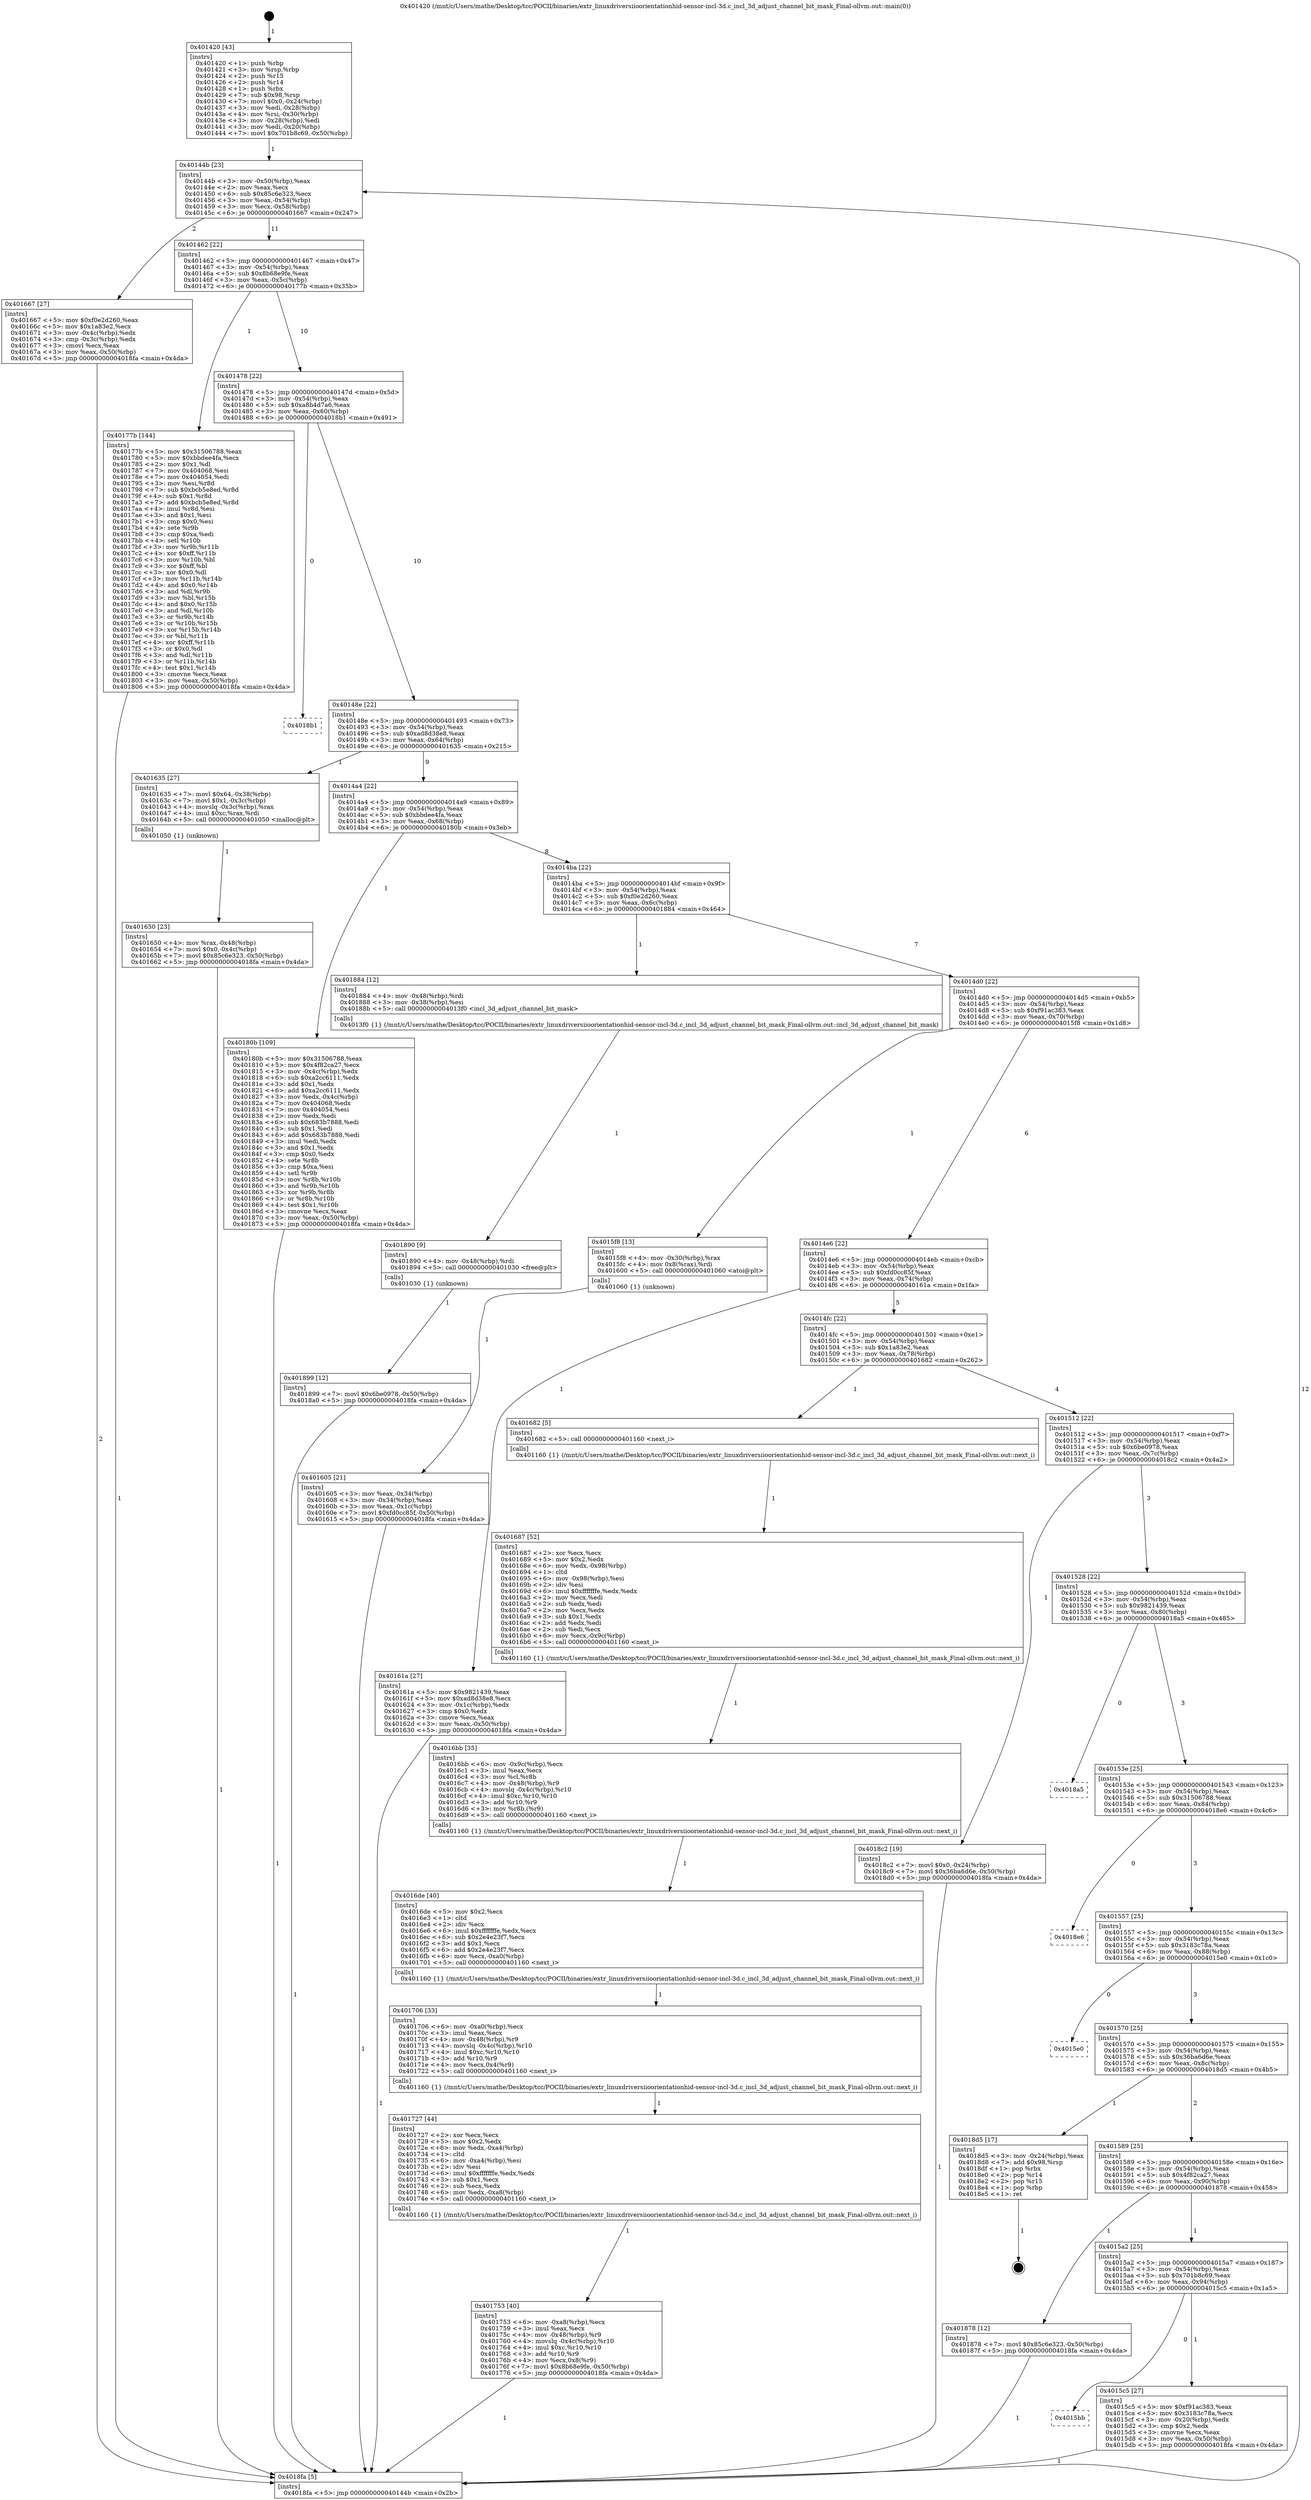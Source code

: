 digraph "0x401420" {
  label = "0x401420 (/mnt/c/Users/mathe/Desktop/tcc/POCII/binaries/extr_linuxdriversiioorientationhid-sensor-incl-3d.c_incl_3d_adjust_channel_bit_mask_Final-ollvm.out::main(0))"
  labelloc = "t"
  node[shape=record]

  Entry [label="",width=0.3,height=0.3,shape=circle,fillcolor=black,style=filled]
  "0x40144b" [label="{
     0x40144b [23]\l
     | [instrs]\l
     &nbsp;&nbsp;0x40144b \<+3\>: mov -0x50(%rbp),%eax\l
     &nbsp;&nbsp;0x40144e \<+2\>: mov %eax,%ecx\l
     &nbsp;&nbsp;0x401450 \<+6\>: sub $0x85c6e323,%ecx\l
     &nbsp;&nbsp;0x401456 \<+3\>: mov %eax,-0x54(%rbp)\l
     &nbsp;&nbsp;0x401459 \<+3\>: mov %ecx,-0x58(%rbp)\l
     &nbsp;&nbsp;0x40145c \<+6\>: je 0000000000401667 \<main+0x247\>\l
  }"]
  "0x401667" [label="{
     0x401667 [27]\l
     | [instrs]\l
     &nbsp;&nbsp;0x401667 \<+5\>: mov $0xf0e2d260,%eax\l
     &nbsp;&nbsp;0x40166c \<+5\>: mov $0x1a83e2,%ecx\l
     &nbsp;&nbsp;0x401671 \<+3\>: mov -0x4c(%rbp),%edx\l
     &nbsp;&nbsp;0x401674 \<+3\>: cmp -0x3c(%rbp),%edx\l
     &nbsp;&nbsp;0x401677 \<+3\>: cmovl %ecx,%eax\l
     &nbsp;&nbsp;0x40167a \<+3\>: mov %eax,-0x50(%rbp)\l
     &nbsp;&nbsp;0x40167d \<+5\>: jmp 00000000004018fa \<main+0x4da\>\l
  }"]
  "0x401462" [label="{
     0x401462 [22]\l
     | [instrs]\l
     &nbsp;&nbsp;0x401462 \<+5\>: jmp 0000000000401467 \<main+0x47\>\l
     &nbsp;&nbsp;0x401467 \<+3\>: mov -0x54(%rbp),%eax\l
     &nbsp;&nbsp;0x40146a \<+5\>: sub $0x8b68e9fe,%eax\l
     &nbsp;&nbsp;0x40146f \<+3\>: mov %eax,-0x5c(%rbp)\l
     &nbsp;&nbsp;0x401472 \<+6\>: je 000000000040177b \<main+0x35b\>\l
  }"]
  Exit [label="",width=0.3,height=0.3,shape=circle,fillcolor=black,style=filled,peripheries=2]
  "0x40177b" [label="{
     0x40177b [144]\l
     | [instrs]\l
     &nbsp;&nbsp;0x40177b \<+5\>: mov $0x31506788,%eax\l
     &nbsp;&nbsp;0x401780 \<+5\>: mov $0xbbdee4fa,%ecx\l
     &nbsp;&nbsp;0x401785 \<+2\>: mov $0x1,%dl\l
     &nbsp;&nbsp;0x401787 \<+7\>: mov 0x404068,%esi\l
     &nbsp;&nbsp;0x40178e \<+7\>: mov 0x404054,%edi\l
     &nbsp;&nbsp;0x401795 \<+3\>: mov %esi,%r8d\l
     &nbsp;&nbsp;0x401798 \<+7\>: sub $0xbcb5e8ed,%r8d\l
     &nbsp;&nbsp;0x40179f \<+4\>: sub $0x1,%r8d\l
     &nbsp;&nbsp;0x4017a3 \<+7\>: add $0xbcb5e8ed,%r8d\l
     &nbsp;&nbsp;0x4017aa \<+4\>: imul %r8d,%esi\l
     &nbsp;&nbsp;0x4017ae \<+3\>: and $0x1,%esi\l
     &nbsp;&nbsp;0x4017b1 \<+3\>: cmp $0x0,%esi\l
     &nbsp;&nbsp;0x4017b4 \<+4\>: sete %r9b\l
     &nbsp;&nbsp;0x4017b8 \<+3\>: cmp $0xa,%edi\l
     &nbsp;&nbsp;0x4017bb \<+4\>: setl %r10b\l
     &nbsp;&nbsp;0x4017bf \<+3\>: mov %r9b,%r11b\l
     &nbsp;&nbsp;0x4017c2 \<+4\>: xor $0xff,%r11b\l
     &nbsp;&nbsp;0x4017c6 \<+3\>: mov %r10b,%bl\l
     &nbsp;&nbsp;0x4017c9 \<+3\>: xor $0xff,%bl\l
     &nbsp;&nbsp;0x4017cc \<+3\>: xor $0x0,%dl\l
     &nbsp;&nbsp;0x4017cf \<+3\>: mov %r11b,%r14b\l
     &nbsp;&nbsp;0x4017d2 \<+4\>: and $0x0,%r14b\l
     &nbsp;&nbsp;0x4017d6 \<+3\>: and %dl,%r9b\l
     &nbsp;&nbsp;0x4017d9 \<+3\>: mov %bl,%r15b\l
     &nbsp;&nbsp;0x4017dc \<+4\>: and $0x0,%r15b\l
     &nbsp;&nbsp;0x4017e0 \<+3\>: and %dl,%r10b\l
     &nbsp;&nbsp;0x4017e3 \<+3\>: or %r9b,%r14b\l
     &nbsp;&nbsp;0x4017e6 \<+3\>: or %r10b,%r15b\l
     &nbsp;&nbsp;0x4017e9 \<+3\>: xor %r15b,%r14b\l
     &nbsp;&nbsp;0x4017ec \<+3\>: or %bl,%r11b\l
     &nbsp;&nbsp;0x4017ef \<+4\>: xor $0xff,%r11b\l
     &nbsp;&nbsp;0x4017f3 \<+3\>: or $0x0,%dl\l
     &nbsp;&nbsp;0x4017f6 \<+3\>: and %dl,%r11b\l
     &nbsp;&nbsp;0x4017f9 \<+3\>: or %r11b,%r14b\l
     &nbsp;&nbsp;0x4017fc \<+4\>: test $0x1,%r14b\l
     &nbsp;&nbsp;0x401800 \<+3\>: cmovne %ecx,%eax\l
     &nbsp;&nbsp;0x401803 \<+3\>: mov %eax,-0x50(%rbp)\l
     &nbsp;&nbsp;0x401806 \<+5\>: jmp 00000000004018fa \<main+0x4da\>\l
  }"]
  "0x401478" [label="{
     0x401478 [22]\l
     | [instrs]\l
     &nbsp;&nbsp;0x401478 \<+5\>: jmp 000000000040147d \<main+0x5d\>\l
     &nbsp;&nbsp;0x40147d \<+3\>: mov -0x54(%rbp),%eax\l
     &nbsp;&nbsp;0x401480 \<+5\>: sub $0xa8b4d7a6,%eax\l
     &nbsp;&nbsp;0x401485 \<+3\>: mov %eax,-0x60(%rbp)\l
     &nbsp;&nbsp;0x401488 \<+6\>: je 00000000004018b1 \<main+0x491\>\l
  }"]
  "0x401899" [label="{
     0x401899 [12]\l
     | [instrs]\l
     &nbsp;&nbsp;0x401899 \<+7\>: movl $0x6be0978,-0x50(%rbp)\l
     &nbsp;&nbsp;0x4018a0 \<+5\>: jmp 00000000004018fa \<main+0x4da\>\l
  }"]
  "0x4018b1" [label="{
     0x4018b1\l
  }", style=dashed]
  "0x40148e" [label="{
     0x40148e [22]\l
     | [instrs]\l
     &nbsp;&nbsp;0x40148e \<+5\>: jmp 0000000000401493 \<main+0x73\>\l
     &nbsp;&nbsp;0x401493 \<+3\>: mov -0x54(%rbp),%eax\l
     &nbsp;&nbsp;0x401496 \<+5\>: sub $0xad8d38e8,%eax\l
     &nbsp;&nbsp;0x40149b \<+3\>: mov %eax,-0x64(%rbp)\l
     &nbsp;&nbsp;0x40149e \<+6\>: je 0000000000401635 \<main+0x215\>\l
  }"]
  "0x401890" [label="{
     0x401890 [9]\l
     | [instrs]\l
     &nbsp;&nbsp;0x401890 \<+4\>: mov -0x48(%rbp),%rdi\l
     &nbsp;&nbsp;0x401894 \<+5\>: call 0000000000401030 \<free@plt\>\l
     | [calls]\l
     &nbsp;&nbsp;0x401030 \{1\} (unknown)\l
  }"]
  "0x401635" [label="{
     0x401635 [27]\l
     | [instrs]\l
     &nbsp;&nbsp;0x401635 \<+7\>: movl $0x64,-0x38(%rbp)\l
     &nbsp;&nbsp;0x40163c \<+7\>: movl $0x1,-0x3c(%rbp)\l
     &nbsp;&nbsp;0x401643 \<+4\>: movslq -0x3c(%rbp),%rax\l
     &nbsp;&nbsp;0x401647 \<+4\>: imul $0xc,%rax,%rdi\l
     &nbsp;&nbsp;0x40164b \<+5\>: call 0000000000401050 \<malloc@plt\>\l
     | [calls]\l
     &nbsp;&nbsp;0x401050 \{1\} (unknown)\l
  }"]
  "0x4014a4" [label="{
     0x4014a4 [22]\l
     | [instrs]\l
     &nbsp;&nbsp;0x4014a4 \<+5\>: jmp 00000000004014a9 \<main+0x89\>\l
     &nbsp;&nbsp;0x4014a9 \<+3\>: mov -0x54(%rbp),%eax\l
     &nbsp;&nbsp;0x4014ac \<+5\>: sub $0xbbdee4fa,%eax\l
     &nbsp;&nbsp;0x4014b1 \<+3\>: mov %eax,-0x68(%rbp)\l
     &nbsp;&nbsp;0x4014b4 \<+6\>: je 000000000040180b \<main+0x3eb\>\l
  }"]
  "0x401753" [label="{
     0x401753 [40]\l
     | [instrs]\l
     &nbsp;&nbsp;0x401753 \<+6\>: mov -0xa8(%rbp),%ecx\l
     &nbsp;&nbsp;0x401759 \<+3\>: imul %eax,%ecx\l
     &nbsp;&nbsp;0x40175c \<+4\>: mov -0x48(%rbp),%r9\l
     &nbsp;&nbsp;0x401760 \<+4\>: movslq -0x4c(%rbp),%r10\l
     &nbsp;&nbsp;0x401764 \<+4\>: imul $0xc,%r10,%r10\l
     &nbsp;&nbsp;0x401768 \<+3\>: add %r10,%r9\l
     &nbsp;&nbsp;0x40176b \<+4\>: mov %ecx,0x8(%r9)\l
     &nbsp;&nbsp;0x40176f \<+7\>: movl $0x8b68e9fe,-0x50(%rbp)\l
     &nbsp;&nbsp;0x401776 \<+5\>: jmp 00000000004018fa \<main+0x4da\>\l
  }"]
  "0x40180b" [label="{
     0x40180b [109]\l
     | [instrs]\l
     &nbsp;&nbsp;0x40180b \<+5\>: mov $0x31506788,%eax\l
     &nbsp;&nbsp;0x401810 \<+5\>: mov $0x4f82ca27,%ecx\l
     &nbsp;&nbsp;0x401815 \<+3\>: mov -0x4c(%rbp),%edx\l
     &nbsp;&nbsp;0x401818 \<+6\>: sub $0xa2cc6111,%edx\l
     &nbsp;&nbsp;0x40181e \<+3\>: add $0x1,%edx\l
     &nbsp;&nbsp;0x401821 \<+6\>: add $0xa2cc6111,%edx\l
     &nbsp;&nbsp;0x401827 \<+3\>: mov %edx,-0x4c(%rbp)\l
     &nbsp;&nbsp;0x40182a \<+7\>: mov 0x404068,%edx\l
     &nbsp;&nbsp;0x401831 \<+7\>: mov 0x404054,%esi\l
     &nbsp;&nbsp;0x401838 \<+2\>: mov %edx,%edi\l
     &nbsp;&nbsp;0x40183a \<+6\>: sub $0x683b7888,%edi\l
     &nbsp;&nbsp;0x401840 \<+3\>: sub $0x1,%edi\l
     &nbsp;&nbsp;0x401843 \<+6\>: add $0x683b7888,%edi\l
     &nbsp;&nbsp;0x401849 \<+3\>: imul %edi,%edx\l
     &nbsp;&nbsp;0x40184c \<+3\>: and $0x1,%edx\l
     &nbsp;&nbsp;0x40184f \<+3\>: cmp $0x0,%edx\l
     &nbsp;&nbsp;0x401852 \<+4\>: sete %r8b\l
     &nbsp;&nbsp;0x401856 \<+3\>: cmp $0xa,%esi\l
     &nbsp;&nbsp;0x401859 \<+4\>: setl %r9b\l
     &nbsp;&nbsp;0x40185d \<+3\>: mov %r8b,%r10b\l
     &nbsp;&nbsp;0x401860 \<+3\>: and %r9b,%r10b\l
     &nbsp;&nbsp;0x401863 \<+3\>: xor %r9b,%r8b\l
     &nbsp;&nbsp;0x401866 \<+3\>: or %r8b,%r10b\l
     &nbsp;&nbsp;0x401869 \<+4\>: test $0x1,%r10b\l
     &nbsp;&nbsp;0x40186d \<+3\>: cmovne %ecx,%eax\l
     &nbsp;&nbsp;0x401870 \<+3\>: mov %eax,-0x50(%rbp)\l
     &nbsp;&nbsp;0x401873 \<+5\>: jmp 00000000004018fa \<main+0x4da\>\l
  }"]
  "0x4014ba" [label="{
     0x4014ba [22]\l
     | [instrs]\l
     &nbsp;&nbsp;0x4014ba \<+5\>: jmp 00000000004014bf \<main+0x9f\>\l
     &nbsp;&nbsp;0x4014bf \<+3\>: mov -0x54(%rbp),%eax\l
     &nbsp;&nbsp;0x4014c2 \<+5\>: sub $0xf0e2d260,%eax\l
     &nbsp;&nbsp;0x4014c7 \<+3\>: mov %eax,-0x6c(%rbp)\l
     &nbsp;&nbsp;0x4014ca \<+6\>: je 0000000000401884 \<main+0x464\>\l
  }"]
  "0x401727" [label="{
     0x401727 [44]\l
     | [instrs]\l
     &nbsp;&nbsp;0x401727 \<+2\>: xor %ecx,%ecx\l
     &nbsp;&nbsp;0x401729 \<+5\>: mov $0x2,%edx\l
     &nbsp;&nbsp;0x40172e \<+6\>: mov %edx,-0xa4(%rbp)\l
     &nbsp;&nbsp;0x401734 \<+1\>: cltd\l
     &nbsp;&nbsp;0x401735 \<+6\>: mov -0xa4(%rbp),%esi\l
     &nbsp;&nbsp;0x40173b \<+2\>: idiv %esi\l
     &nbsp;&nbsp;0x40173d \<+6\>: imul $0xfffffffe,%edx,%edx\l
     &nbsp;&nbsp;0x401743 \<+3\>: sub $0x1,%ecx\l
     &nbsp;&nbsp;0x401746 \<+2\>: sub %ecx,%edx\l
     &nbsp;&nbsp;0x401748 \<+6\>: mov %edx,-0xa8(%rbp)\l
     &nbsp;&nbsp;0x40174e \<+5\>: call 0000000000401160 \<next_i\>\l
     | [calls]\l
     &nbsp;&nbsp;0x401160 \{1\} (/mnt/c/Users/mathe/Desktop/tcc/POCII/binaries/extr_linuxdriversiioorientationhid-sensor-incl-3d.c_incl_3d_adjust_channel_bit_mask_Final-ollvm.out::next_i)\l
  }"]
  "0x401884" [label="{
     0x401884 [12]\l
     | [instrs]\l
     &nbsp;&nbsp;0x401884 \<+4\>: mov -0x48(%rbp),%rdi\l
     &nbsp;&nbsp;0x401888 \<+3\>: mov -0x38(%rbp),%esi\l
     &nbsp;&nbsp;0x40188b \<+5\>: call 00000000004013f0 \<incl_3d_adjust_channel_bit_mask\>\l
     | [calls]\l
     &nbsp;&nbsp;0x4013f0 \{1\} (/mnt/c/Users/mathe/Desktop/tcc/POCII/binaries/extr_linuxdriversiioorientationhid-sensor-incl-3d.c_incl_3d_adjust_channel_bit_mask_Final-ollvm.out::incl_3d_adjust_channel_bit_mask)\l
  }"]
  "0x4014d0" [label="{
     0x4014d0 [22]\l
     | [instrs]\l
     &nbsp;&nbsp;0x4014d0 \<+5\>: jmp 00000000004014d5 \<main+0xb5\>\l
     &nbsp;&nbsp;0x4014d5 \<+3\>: mov -0x54(%rbp),%eax\l
     &nbsp;&nbsp;0x4014d8 \<+5\>: sub $0xf91ac383,%eax\l
     &nbsp;&nbsp;0x4014dd \<+3\>: mov %eax,-0x70(%rbp)\l
     &nbsp;&nbsp;0x4014e0 \<+6\>: je 00000000004015f8 \<main+0x1d8\>\l
  }"]
  "0x401706" [label="{
     0x401706 [33]\l
     | [instrs]\l
     &nbsp;&nbsp;0x401706 \<+6\>: mov -0xa0(%rbp),%ecx\l
     &nbsp;&nbsp;0x40170c \<+3\>: imul %eax,%ecx\l
     &nbsp;&nbsp;0x40170f \<+4\>: mov -0x48(%rbp),%r9\l
     &nbsp;&nbsp;0x401713 \<+4\>: movslq -0x4c(%rbp),%r10\l
     &nbsp;&nbsp;0x401717 \<+4\>: imul $0xc,%r10,%r10\l
     &nbsp;&nbsp;0x40171b \<+3\>: add %r10,%r9\l
     &nbsp;&nbsp;0x40171e \<+4\>: mov %ecx,0x4(%r9)\l
     &nbsp;&nbsp;0x401722 \<+5\>: call 0000000000401160 \<next_i\>\l
     | [calls]\l
     &nbsp;&nbsp;0x401160 \{1\} (/mnt/c/Users/mathe/Desktop/tcc/POCII/binaries/extr_linuxdriversiioorientationhid-sensor-incl-3d.c_incl_3d_adjust_channel_bit_mask_Final-ollvm.out::next_i)\l
  }"]
  "0x4015f8" [label="{
     0x4015f8 [13]\l
     | [instrs]\l
     &nbsp;&nbsp;0x4015f8 \<+4\>: mov -0x30(%rbp),%rax\l
     &nbsp;&nbsp;0x4015fc \<+4\>: mov 0x8(%rax),%rdi\l
     &nbsp;&nbsp;0x401600 \<+5\>: call 0000000000401060 \<atoi@plt\>\l
     | [calls]\l
     &nbsp;&nbsp;0x401060 \{1\} (unknown)\l
  }"]
  "0x4014e6" [label="{
     0x4014e6 [22]\l
     | [instrs]\l
     &nbsp;&nbsp;0x4014e6 \<+5\>: jmp 00000000004014eb \<main+0xcb\>\l
     &nbsp;&nbsp;0x4014eb \<+3\>: mov -0x54(%rbp),%eax\l
     &nbsp;&nbsp;0x4014ee \<+5\>: sub $0xfd0cc85f,%eax\l
     &nbsp;&nbsp;0x4014f3 \<+3\>: mov %eax,-0x74(%rbp)\l
     &nbsp;&nbsp;0x4014f6 \<+6\>: je 000000000040161a \<main+0x1fa\>\l
  }"]
  "0x4016de" [label="{
     0x4016de [40]\l
     | [instrs]\l
     &nbsp;&nbsp;0x4016de \<+5\>: mov $0x2,%ecx\l
     &nbsp;&nbsp;0x4016e3 \<+1\>: cltd\l
     &nbsp;&nbsp;0x4016e4 \<+2\>: idiv %ecx\l
     &nbsp;&nbsp;0x4016e6 \<+6\>: imul $0xfffffffe,%edx,%ecx\l
     &nbsp;&nbsp;0x4016ec \<+6\>: sub $0x2e4e23f7,%ecx\l
     &nbsp;&nbsp;0x4016f2 \<+3\>: add $0x1,%ecx\l
     &nbsp;&nbsp;0x4016f5 \<+6\>: add $0x2e4e23f7,%ecx\l
     &nbsp;&nbsp;0x4016fb \<+6\>: mov %ecx,-0xa0(%rbp)\l
     &nbsp;&nbsp;0x401701 \<+5\>: call 0000000000401160 \<next_i\>\l
     | [calls]\l
     &nbsp;&nbsp;0x401160 \{1\} (/mnt/c/Users/mathe/Desktop/tcc/POCII/binaries/extr_linuxdriversiioorientationhid-sensor-incl-3d.c_incl_3d_adjust_channel_bit_mask_Final-ollvm.out::next_i)\l
  }"]
  "0x40161a" [label="{
     0x40161a [27]\l
     | [instrs]\l
     &nbsp;&nbsp;0x40161a \<+5\>: mov $0x9821439,%eax\l
     &nbsp;&nbsp;0x40161f \<+5\>: mov $0xad8d38e8,%ecx\l
     &nbsp;&nbsp;0x401624 \<+3\>: mov -0x1c(%rbp),%edx\l
     &nbsp;&nbsp;0x401627 \<+3\>: cmp $0x0,%edx\l
     &nbsp;&nbsp;0x40162a \<+3\>: cmove %ecx,%eax\l
     &nbsp;&nbsp;0x40162d \<+3\>: mov %eax,-0x50(%rbp)\l
     &nbsp;&nbsp;0x401630 \<+5\>: jmp 00000000004018fa \<main+0x4da\>\l
  }"]
  "0x4014fc" [label="{
     0x4014fc [22]\l
     | [instrs]\l
     &nbsp;&nbsp;0x4014fc \<+5\>: jmp 0000000000401501 \<main+0xe1\>\l
     &nbsp;&nbsp;0x401501 \<+3\>: mov -0x54(%rbp),%eax\l
     &nbsp;&nbsp;0x401504 \<+5\>: sub $0x1a83e2,%eax\l
     &nbsp;&nbsp;0x401509 \<+3\>: mov %eax,-0x78(%rbp)\l
     &nbsp;&nbsp;0x40150c \<+6\>: je 0000000000401682 \<main+0x262\>\l
  }"]
  "0x4016bb" [label="{
     0x4016bb [35]\l
     | [instrs]\l
     &nbsp;&nbsp;0x4016bb \<+6\>: mov -0x9c(%rbp),%ecx\l
     &nbsp;&nbsp;0x4016c1 \<+3\>: imul %eax,%ecx\l
     &nbsp;&nbsp;0x4016c4 \<+3\>: mov %cl,%r8b\l
     &nbsp;&nbsp;0x4016c7 \<+4\>: mov -0x48(%rbp),%r9\l
     &nbsp;&nbsp;0x4016cb \<+4\>: movslq -0x4c(%rbp),%r10\l
     &nbsp;&nbsp;0x4016cf \<+4\>: imul $0xc,%r10,%r10\l
     &nbsp;&nbsp;0x4016d3 \<+3\>: add %r10,%r9\l
     &nbsp;&nbsp;0x4016d6 \<+3\>: mov %r8b,(%r9)\l
     &nbsp;&nbsp;0x4016d9 \<+5\>: call 0000000000401160 \<next_i\>\l
     | [calls]\l
     &nbsp;&nbsp;0x401160 \{1\} (/mnt/c/Users/mathe/Desktop/tcc/POCII/binaries/extr_linuxdriversiioorientationhid-sensor-incl-3d.c_incl_3d_adjust_channel_bit_mask_Final-ollvm.out::next_i)\l
  }"]
  "0x401682" [label="{
     0x401682 [5]\l
     | [instrs]\l
     &nbsp;&nbsp;0x401682 \<+5\>: call 0000000000401160 \<next_i\>\l
     | [calls]\l
     &nbsp;&nbsp;0x401160 \{1\} (/mnt/c/Users/mathe/Desktop/tcc/POCII/binaries/extr_linuxdriversiioorientationhid-sensor-incl-3d.c_incl_3d_adjust_channel_bit_mask_Final-ollvm.out::next_i)\l
  }"]
  "0x401512" [label="{
     0x401512 [22]\l
     | [instrs]\l
     &nbsp;&nbsp;0x401512 \<+5\>: jmp 0000000000401517 \<main+0xf7\>\l
     &nbsp;&nbsp;0x401517 \<+3\>: mov -0x54(%rbp),%eax\l
     &nbsp;&nbsp;0x40151a \<+5\>: sub $0x6be0978,%eax\l
     &nbsp;&nbsp;0x40151f \<+3\>: mov %eax,-0x7c(%rbp)\l
     &nbsp;&nbsp;0x401522 \<+6\>: je 00000000004018c2 \<main+0x4a2\>\l
  }"]
  "0x401687" [label="{
     0x401687 [52]\l
     | [instrs]\l
     &nbsp;&nbsp;0x401687 \<+2\>: xor %ecx,%ecx\l
     &nbsp;&nbsp;0x401689 \<+5\>: mov $0x2,%edx\l
     &nbsp;&nbsp;0x40168e \<+6\>: mov %edx,-0x98(%rbp)\l
     &nbsp;&nbsp;0x401694 \<+1\>: cltd\l
     &nbsp;&nbsp;0x401695 \<+6\>: mov -0x98(%rbp),%esi\l
     &nbsp;&nbsp;0x40169b \<+2\>: idiv %esi\l
     &nbsp;&nbsp;0x40169d \<+6\>: imul $0xfffffffe,%edx,%edx\l
     &nbsp;&nbsp;0x4016a3 \<+2\>: mov %ecx,%edi\l
     &nbsp;&nbsp;0x4016a5 \<+2\>: sub %edx,%edi\l
     &nbsp;&nbsp;0x4016a7 \<+2\>: mov %ecx,%edx\l
     &nbsp;&nbsp;0x4016a9 \<+3\>: sub $0x1,%edx\l
     &nbsp;&nbsp;0x4016ac \<+2\>: add %edx,%edi\l
     &nbsp;&nbsp;0x4016ae \<+2\>: sub %edi,%ecx\l
     &nbsp;&nbsp;0x4016b0 \<+6\>: mov %ecx,-0x9c(%rbp)\l
     &nbsp;&nbsp;0x4016b6 \<+5\>: call 0000000000401160 \<next_i\>\l
     | [calls]\l
     &nbsp;&nbsp;0x401160 \{1\} (/mnt/c/Users/mathe/Desktop/tcc/POCII/binaries/extr_linuxdriversiioorientationhid-sensor-incl-3d.c_incl_3d_adjust_channel_bit_mask_Final-ollvm.out::next_i)\l
  }"]
  "0x4018c2" [label="{
     0x4018c2 [19]\l
     | [instrs]\l
     &nbsp;&nbsp;0x4018c2 \<+7\>: movl $0x0,-0x24(%rbp)\l
     &nbsp;&nbsp;0x4018c9 \<+7\>: movl $0x36ba6d6e,-0x50(%rbp)\l
     &nbsp;&nbsp;0x4018d0 \<+5\>: jmp 00000000004018fa \<main+0x4da\>\l
  }"]
  "0x401528" [label="{
     0x401528 [22]\l
     | [instrs]\l
     &nbsp;&nbsp;0x401528 \<+5\>: jmp 000000000040152d \<main+0x10d\>\l
     &nbsp;&nbsp;0x40152d \<+3\>: mov -0x54(%rbp),%eax\l
     &nbsp;&nbsp;0x401530 \<+5\>: sub $0x9821439,%eax\l
     &nbsp;&nbsp;0x401535 \<+3\>: mov %eax,-0x80(%rbp)\l
     &nbsp;&nbsp;0x401538 \<+6\>: je 00000000004018a5 \<main+0x485\>\l
  }"]
  "0x401650" [label="{
     0x401650 [23]\l
     | [instrs]\l
     &nbsp;&nbsp;0x401650 \<+4\>: mov %rax,-0x48(%rbp)\l
     &nbsp;&nbsp;0x401654 \<+7\>: movl $0x0,-0x4c(%rbp)\l
     &nbsp;&nbsp;0x40165b \<+7\>: movl $0x85c6e323,-0x50(%rbp)\l
     &nbsp;&nbsp;0x401662 \<+5\>: jmp 00000000004018fa \<main+0x4da\>\l
  }"]
  "0x4018a5" [label="{
     0x4018a5\l
  }", style=dashed]
  "0x40153e" [label="{
     0x40153e [25]\l
     | [instrs]\l
     &nbsp;&nbsp;0x40153e \<+5\>: jmp 0000000000401543 \<main+0x123\>\l
     &nbsp;&nbsp;0x401543 \<+3\>: mov -0x54(%rbp),%eax\l
     &nbsp;&nbsp;0x401546 \<+5\>: sub $0x31506788,%eax\l
     &nbsp;&nbsp;0x40154b \<+6\>: mov %eax,-0x84(%rbp)\l
     &nbsp;&nbsp;0x401551 \<+6\>: je 00000000004018e6 \<main+0x4c6\>\l
  }"]
  "0x401605" [label="{
     0x401605 [21]\l
     | [instrs]\l
     &nbsp;&nbsp;0x401605 \<+3\>: mov %eax,-0x34(%rbp)\l
     &nbsp;&nbsp;0x401608 \<+3\>: mov -0x34(%rbp),%eax\l
     &nbsp;&nbsp;0x40160b \<+3\>: mov %eax,-0x1c(%rbp)\l
     &nbsp;&nbsp;0x40160e \<+7\>: movl $0xfd0cc85f,-0x50(%rbp)\l
     &nbsp;&nbsp;0x401615 \<+5\>: jmp 00000000004018fa \<main+0x4da\>\l
  }"]
  "0x4018e6" [label="{
     0x4018e6\l
  }", style=dashed]
  "0x401557" [label="{
     0x401557 [25]\l
     | [instrs]\l
     &nbsp;&nbsp;0x401557 \<+5\>: jmp 000000000040155c \<main+0x13c\>\l
     &nbsp;&nbsp;0x40155c \<+3\>: mov -0x54(%rbp),%eax\l
     &nbsp;&nbsp;0x40155f \<+5\>: sub $0x3183c78a,%eax\l
     &nbsp;&nbsp;0x401564 \<+6\>: mov %eax,-0x88(%rbp)\l
     &nbsp;&nbsp;0x40156a \<+6\>: je 00000000004015e0 \<main+0x1c0\>\l
  }"]
  "0x401420" [label="{
     0x401420 [43]\l
     | [instrs]\l
     &nbsp;&nbsp;0x401420 \<+1\>: push %rbp\l
     &nbsp;&nbsp;0x401421 \<+3\>: mov %rsp,%rbp\l
     &nbsp;&nbsp;0x401424 \<+2\>: push %r15\l
     &nbsp;&nbsp;0x401426 \<+2\>: push %r14\l
     &nbsp;&nbsp;0x401428 \<+1\>: push %rbx\l
     &nbsp;&nbsp;0x401429 \<+7\>: sub $0x98,%rsp\l
     &nbsp;&nbsp;0x401430 \<+7\>: movl $0x0,-0x24(%rbp)\l
     &nbsp;&nbsp;0x401437 \<+3\>: mov %edi,-0x28(%rbp)\l
     &nbsp;&nbsp;0x40143a \<+4\>: mov %rsi,-0x30(%rbp)\l
     &nbsp;&nbsp;0x40143e \<+3\>: mov -0x28(%rbp),%edi\l
     &nbsp;&nbsp;0x401441 \<+3\>: mov %edi,-0x20(%rbp)\l
     &nbsp;&nbsp;0x401444 \<+7\>: movl $0x701b8c69,-0x50(%rbp)\l
  }"]
  "0x4015e0" [label="{
     0x4015e0\l
  }", style=dashed]
  "0x401570" [label="{
     0x401570 [25]\l
     | [instrs]\l
     &nbsp;&nbsp;0x401570 \<+5\>: jmp 0000000000401575 \<main+0x155\>\l
     &nbsp;&nbsp;0x401575 \<+3\>: mov -0x54(%rbp),%eax\l
     &nbsp;&nbsp;0x401578 \<+5\>: sub $0x36ba6d6e,%eax\l
     &nbsp;&nbsp;0x40157d \<+6\>: mov %eax,-0x8c(%rbp)\l
     &nbsp;&nbsp;0x401583 \<+6\>: je 00000000004018d5 \<main+0x4b5\>\l
  }"]
  "0x4018fa" [label="{
     0x4018fa [5]\l
     | [instrs]\l
     &nbsp;&nbsp;0x4018fa \<+5\>: jmp 000000000040144b \<main+0x2b\>\l
  }"]
  "0x4018d5" [label="{
     0x4018d5 [17]\l
     | [instrs]\l
     &nbsp;&nbsp;0x4018d5 \<+3\>: mov -0x24(%rbp),%eax\l
     &nbsp;&nbsp;0x4018d8 \<+7\>: add $0x98,%rsp\l
     &nbsp;&nbsp;0x4018df \<+1\>: pop %rbx\l
     &nbsp;&nbsp;0x4018e0 \<+2\>: pop %r14\l
     &nbsp;&nbsp;0x4018e2 \<+2\>: pop %r15\l
     &nbsp;&nbsp;0x4018e4 \<+1\>: pop %rbp\l
     &nbsp;&nbsp;0x4018e5 \<+1\>: ret\l
  }"]
  "0x401589" [label="{
     0x401589 [25]\l
     | [instrs]\l
     &nbsp;&nbsp;0x401589 \<+5\>: jmp 000000000040158e \<main+0x16e\>\l
     &nbsp;&nbsp;0x40158e \<+3\>: mov -0x54(%rbp),%eax\l
     &nbsp;&nbsp;0x401591 \<+5\>: sub $0x4f82ca27,%eax\l
     &nbsp;&nbsp;0x401596 \<+6\>: mov %eax,-0x90(%rbp)\l
     &nbsp;&nbsp;0x40159c \<+6\>: je 0000000000401878 \<main+0x458\>\l
  }"]
  "0x4015bb" [label="{
     0x4015bb\l
  }", style=dashed]
  "0x401878" [label="{
     0x401878 [12]\l
     | [instrs]\l
     &nbsp;&nbsp;0x401878 \<+7\>: movl $0x85c6e323,-0x50(%rbp)\l
     &nbsp;&nbsp;0x40187f \<+5\>: jmp 00000000004018fa \<main+0x4da\>\l
  }"]
  "0x4015a2" [label="{
     0x4015a2 [25]\l
     | [instrs]\l
     &nbsp;&nbsp;0x4015a2 \<+5\>: jmp 00000000004015a7 \<main+0x187\>\l
     &nbsp;&nbsp;0x4015a7 \<+3\>: mov -0x54(%rbp),%eax\l
     &nbsp;&nbsp;0x4015aa \<+5\>: sub $0x701b8c69,%eax\l
     &nbsp;&nbsp;0x4015af \<+6\>: mov %eax,-0x94(%rbp)\l
     &nbsp;&nbsp;0x4015b5 \<+6\>: je 00000000004015c5 \<main+0x1a5\>\l
  }"]
  "0x4015c5" [label="{
     0x4015c5 [27]\l
     | [instrs]\l
     &nbsp;&nbsp;0x4015c5 \<+5\>: mov $0xf91ac383,%eax\l
     &nbsp;&nbsp;0x4015ca \<+5\>: mov $0x3183c78a,%ecx\l
     &nbsp;&nbsp;0x4015cf \<+3\>: mov -0x20(%rbp),%edx\l
     &nbsp;&nbsp;0x4015d2 \<+3\>: cmp $0x2,%edx\l
     &nbsp;&nbsp;0x4015d5 \<+3\>: cmovne %ecx,%eax\l
     &nbsp;&nbsp;0x4015d8 \<+3\>: mov %eax,-0x50(%rbp)\l
     &nbsp;&nbsp;0x4015db \<+5\>: jmp 00000000004018fa \<main+0x4da\>\l
  }"]
  Entry -> "0x401420" [label=" 1"]
  "0x40144b" -> "0x401667" [label=" 2"]
  "0x40144b" -> "0x401462" [label=" 11"]
  "0x4018d5" -> Exit [label=" 1"]
  "0x401462" -> "0x40177b" [label=" 1"]
  "0x401462" -> "0x401478" [label=" 10"]
  "0x4018c2" -> "0x4018fa" [label=" 1"]
  "0x401478" -> "0x4018b1" [label=" 0"]
  "0x401478" -> "0x40148e" [label=" 10"]
  "0x401899" -> "0x4018fa" [label=" 1"]
  "0x40148e" -> "0x401635" [label=" 1"]
  "0x40148e" -> "0x4014a4" [label=" 9"]
  "0x401890" -> "0x401899" [label=" 1"]
  "0x4014a4" -> "0x40180b" [label=" 1"]
  "0x4014a4" -> "0x4014ba" [label=" 8"]
  "0x401884" -> "0x401890" [label=" 1"]
  "0x4014ba" -> "0x401884" [label=" 1"]
  "0x4014ba" -> "0x4014d0" [label=" 7"]
  "0x401878" -> "0x4018fa" [label=" 1"]
  "0x4014d0" -> "0x4015f8" [label=" 1"]
  "0x4014d0" -> "0x4014e6" [label=" 6"]
  "0x40180b" -> "0x4018fa" [label=" 1"]
  "0x4014e6" -> "0x40161a" [label=" 1"]
  "0x4014e6" -> "0x4014fc" [label=" 5"]
  "0x40177b" -> "0x4018fa" [label=" 1"]
  "0x4014fc" -> "0x401682" [label=" 1"]
  "0x4014fc" -> "0x401512" [label=" 4"]
  "0x401753" -> "0x4018fa" [label=" 1"]
  "0x401512" -> "0x4018c2" [label=" 1"]
  "0x401512" -> "0x401528" [label=" 3"]
  "0x401727" -> "0x401753" [label=" 1"]
  "0x401528" -> "0x4018a5" [label=" 0"]
  "0x401528" -> "0x40153e" [label=" 3"]
  "0x401706" -> "0x401727" [label=" 1"]
  "0x40153e" -> "0x4018e6" [label=" 0"]
  "0x40153e" -> "0x401557" [label=" 3"]
  "0x4016de" -> "0x401706" [label=" 1"]
  "0x401557" -> "0x4015e0" [label=" 0"]
  "0x401557" -> "0x401570" [label=" 3"]
  "0x4016bb" -> "0x4016de" [label=" 1"]
  "0x401570" -> "0x4018d5" [label=" 1"]
  "0x401570" -> "0x401589" [label=" 2"]
  "0x401687" -> "0x4016bb" [label=" 1"]
  "0x401589" -> "0x401878" [label=" 1"]
  "0x401589" -> "0x4015a2" [label=" 1"]
  "0x401682" -> "0x401687" [label=" 1"]
  "0x4015a2" -> "0x4015c5" [label=" 1"]
  "0x4015a2" -> "0x4015bb" [label=" 0"]
  "0x4015c5" -> "0x4018fa" [label=" 1"]
  "0x401420" -> "0x40144b" [label=" 1"]
  "0x4018fa" -> "0x40144b" [label=" 12"]
  "0x4015f8" -> "0x401605" [label=" 1"]
  "0x401605" -> "0x4018fa" [label=" 1"]
  "0x40161a" -> "0x4018fa" [label=" 1"]
  "0x401635" -> "0x401650" [label=" 1"]
  "0x401650" -> "0x4018fa" [label=" 1"]
  "0x401667" -> "0x4018fa" [label=" 2"]
}
